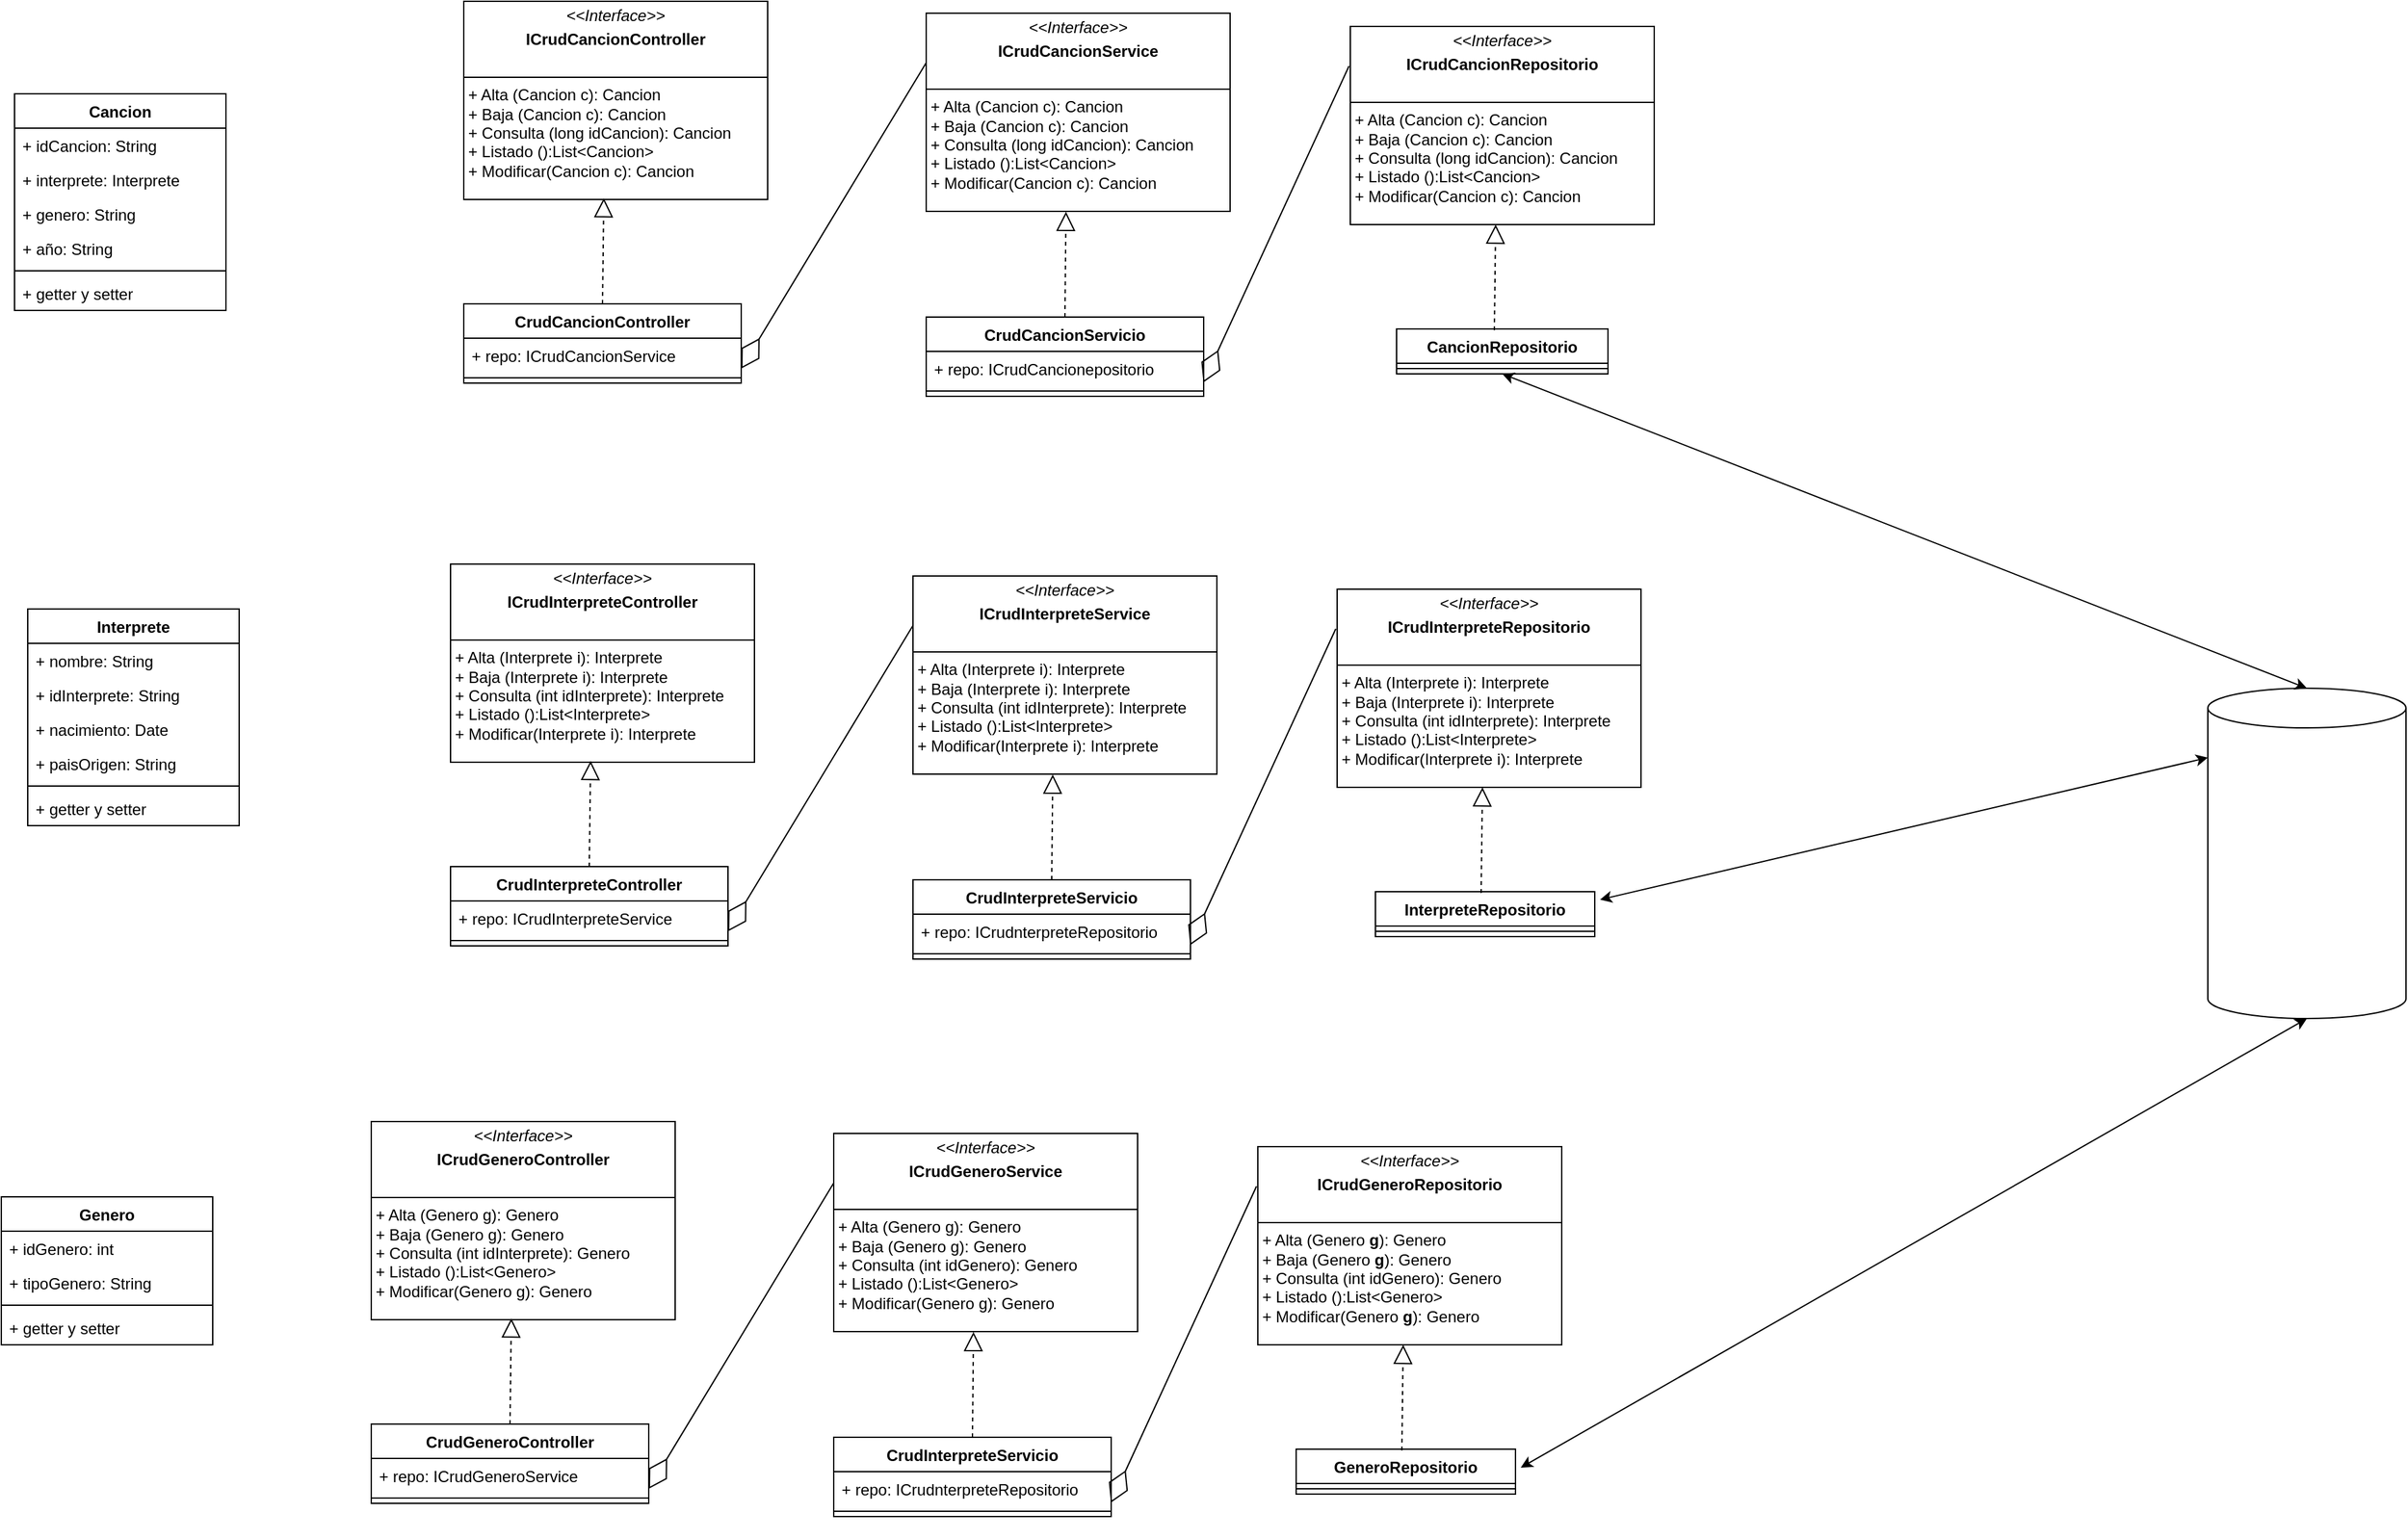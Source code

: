 <mxfile version="24.7.13">
  <diagram name="Página-1" id="bzYuoer0dDeCXXSLm-xG">
    <mxGraphModel dx="3388" dy="3061" grid="1" gridSize="10" guides="1" tooltips="1" connect="1" arrows="1" fold="1" page="1" pageScale="1" pageWidth="827" pageHeight="1169" math="0" shadow="0">
      <root>
        <mxCell id="0" />
        <mxCell id="1" parent="0" />
        <mxCell id="3vq8-zfYxLDUjbg7CqO3-1" value="&lt;b&gt;Interprete&lt;/b&gt;Repositorio" style="swimlane;fontStyle=1;align=center;verticalAlign=top;childLayout=stackLayout;horizontal=1;startSize=26;horizontalStack=0;resizeParent=1;resizeParentMax=0;resizeLast=0;collapsible=1;marginBottom=0;whiteSpace=wrap;html=1;" vertex="1" parent="1">
          <mxGeometry x="1400" y="-126" width="166" height="34" as="geometry" />
        </mxCell>
        <mxCell id="3vq8-zfYxLDUjbg7CqO3-2" value="" style="line;strokeWidth=1;fillColor=none;align=left;verticalAlign=middle;spacingTop=-1;spacingLeft=3;spacingRight=3;rotatable=0;labelPosition=right;points=[];portConstraint=eastwest;strokeColor=inherit;" vertex="1" parent="3vq8-zfYxLDUjbg7CqO3-1">
          <mxGeometry y="26" width="166" height="8" as="geometry" />
        </mxCell>
        <mxCell id="3vq8-zfYxLDUjbg7CqO3-3" value="Crud&lt;b&gt;Interprete&lt;/b&gt;Servicio" style="swimlane;fontStyle=1;align=center;verticalAlign=top;childLayout=stackLayout;horizontal=1;startSize=26;horizontalStack=0;resizeParent=1;resizeParentMax=0;resizeLast=0;collapsible=1;marginBottom=0;whiteSpace=wrap;html=1;" vertex="1" parent="1">
          <mxGeometry x="1050" y="-135" width="210" height="60" as="geometry" />
        </mxCell>
        <mxCell id="3vq8-zfYxLDUjbg7CqO3-4" value="+ repo: ICrudnterpreteRepositorio" style="text;strokeColor=none;fillColor=none;align=left;verticalAlign=top;spacingLeft=4;spacingRight=4;overflow=hidden;rotatable=0;points=[[0,0.5],[1,0.5]];portConstraint=eastwest;whiteSpace=wrap;html=1;" vertex="1" parent="3vq8-zfYxLDUjbg7CqO3-3">
          <mxGeometry y="26" width="210" height="26" as="geometry" />
        </mxCell>
        <mxCell id="3vq8-zfYxLDUjbg7CqO3-5" value="" style="line;strokeWidth=1;fillColor=none;align=left;verticalAlign=middle;spacingTop=-1;spacingLeft=3;spacingRight=3;rotatable=0;labelPosition=right;points=[];portConstraint=eastwest;strokeColor=inherit;" vertex="1" parent="3vq8-zfYxLDUjbg7CqO3-3">
          <mxGeometry y="52" width="210" height="8" as="geometry" />
        </mxCell>
        <mxCell id="3vq8-zfYxLDUjbg7CqO3-6" value="&lt;p style=&quot;margin:0px;margin-top:4px;text-align:center;&quot;&gt;&lt;i&gt;&amp;lt;&amp;lt;Interface&amp;gt;&amp;gt;&lt;/i&gt;&lt;b&gt;&lt;br&gt;&lt;/b&gt;&lt;/p&gt;&lt;p style=&quot;margin:0px;margin-top:4px;text-align:center;&quot;&gt;&lt;b&gt;ICrud&lt;/b&gt;&lt;b&gt;Interprete&lt;/b&gt;&lt;b&gt;Service&lt;/b&gt;&lt;br&gt;&lt;/p&gt;&lt;br&gt;&lt;hr size=&quot;1&quot; style=&quot;border-style:solid;&quot;&gt;&lt;div&gt;&amp;nbsp;+ Alta (Interprete i): Interprete&lt;/div&gt;&lt;div&gt;&amp;nbsp;+ Baja (Interprete i): Interprete&lt;/div&gt;&lt;div&gt;&amp;nbsp;+ Consulta (int idInterprete): Interprete&lt;/div&gt;&lt;div&gt;&amp;nbsp;+ Listado ():List&amp;lt;Interprete&amp;gt;&lt;br&gt;&lt;/div&gt;&lt;div&gt;&amp;nbsp;+ Modificar(Interprete i): Interprete&lt;/div&gt;" style="verticalAlign=top;align=left;overflow=fill;html=1;whiteSpace=wrap;" vertex="1" parent="1">
          <mxGeometry x="1050" y="-365" width="230" height="150" as="geometry" />
        </mxCell>
        <mxCell id="3vq8-zfYxLDUjbg7CqO3-7" value="" style="endArrow=block;dashed=1;endFill=0;endSize=12;html=1;rounded=0;exitX=0.5;exitY=0;exitDx=0;exitDy=0;entryX=0.46;entryY=1.002;entryDx=0;entryDy=0;entryPerimeter=0;" edge="1" parent="1" source="3vq8-zfYxLDUjbg7CqO3-3" target="3vq8-zfYxLDUjbg7CqO3-6">
          <mxGeometry width="160" relative="1" as="geometry">
            <mxPoint x="1230" y="-195" as="sourcePoint" />
            <mxPoint x="1310" y="-275" as="targetPoint" />
          </mxGeometry>
        </mxCell>
        <mxCell id="3vq8-zfYxLDUjbg7CqO3-8" value="" style="endArrow=diamondThin;endFill=0;endSize=24;html=1;rounded=0;entryX=0.999;entryY=0.903;entryDx=0;entryDy=0;entryPerimeter=0;" edge="1" parent="1" target="3vq8-zfYxLDUjbg7CqO3-4">
          <mxGeometry width="160" relative="1" as="geometry">
            <mxPoint x="1370" y="-325" as="sourcePoint" />
            <mxPoint x="1290" y="-45" as="targetPoint" />
          </mxGeometry>
        </mxCell>
        <mxCell id="3vq8-zfYxLDUjbg7CqO3-9" value="&lt;p style=&quot;margin:0px;margin-top:4px;text-align:center;&quot;&gt;&lt;i&gt;&amp;lt;&amp;lt;Interface&amp;gt;&amp;gt;&lt;/i&gt;&lt;b&gt;&lt;br&gt;&lt;/b&gt;&lt;/p&gt;&lt;p style=&quot;margin:0px;margin-top:4px;text-align:center;&quot;&gt;&lt;b&gt;ICrudI&lt;/b&gt;&lt;b&gt;nterprete&lt;/b&gt;&lt;b&gt;Repositorio&lt;/b&gt;&lt;br&gt;&lt;/p&gt;&lt;br&gt;&lt;hr size=&quot;1&quot; style=&quot;border-style:solid;&quot;&gt;&lt;div&gt;&amp;nbsp;+ Alta (Interprete i): Interprete&lt;/div&gt;&lt;div&gt;&amp;nbsp;+ Baja (Interprete i): Interprete&lt;/div&gt;&lt;div&gt;&amp;nbsp;+ Consulta (int idInterprete): Interprete&lt;/div&gt;&lt;div&gt;&amp;nbsp;+ Listado ():List&amp;lt;Interprete&amp;gt;&lt;br&gt;&lt;/div&gt;&lt;div&gt;&amp;nbsp;+ Modificar(Interprete i): Interprete&lt;/div&gt;" style="verticalAlign=top;align=left;overflow=fill;html=1;whiteSpace=wrap;" vertex="1" parent="1">
          <mxGeometry x="1371" y="-355" width="230" height="150" as="geometry" />
        </mxCell>
        <mxCell id="3vq8-zfYxLDUjbg7CqO3-10" value="" style="endArrow=block;dashed=1;endFill=0;endSize=12;html=1;rounded=0;exitX=0.5;exitY=0;exitDx=0;exitDy=0;entryX=0.46;entryY=1.002;entryDx=0;entryDy=0;entryPerimeter=0;" edge="1" parent="1">
          <mxGeometry width="160" relative="1" as="geometry">
            <mxPoint x="1480" y="-125" as="sourcePoint" />
            <mxPoint x="1481" y="-205" as="targetPoint" />
          </mxGeometry>
        </mxCell>
        <mxCell id="3vq8-zfYxLDUjbg7CqO3-11" value="&lt;p style=&quot;margin:0px;margin-top:4px;text-align:center;&quot;&gt;&lt;i&gt;&amp;lt;&amp;lt;Interface&amp;gt;&amp;gt;&lt;/i&gt;&lt;b&gt;&lt;br&gt;&lt;/b&gt;&lt;/p&gt;&lt;p style=&quot;margin:0px;margin-top:4px;text-align:center;&quot;&gt;&lt;b&gt;ICrudInterpreteController&lt;/b&gt;&lt;br&gt;&lt;/p&gt;&lt;br&gt;&lt;hr size=&quot;1&quot; style=&quot;border-style:solid;&quot;&gt;&lt;div&gt;&amp;nbsp;+ Alta (Interprete i): Interprete&lt;/div&gt;&lt;div&gt;&amp;nbsp;+ Baja (Interprete i): Interprete&lt;/div&gt;&lt;div&gt;&amp;nbsp;+ Consulta (int idInterprete): Interprete&lt;/div&gt;&lt;div&gt;&amp;nbsp;+ Listado ():List&amp;lt;Interprete&amp;gt;&lt;br&gt;&lt;/div&gt;&lt;div&gt;&amp;nbsp;+ Modificar(Interprete i): Interprete&lt;/div&gt;" style="verticalAlign=top;align=left;overflow=fill;html=1;whiteSpace=wrap;" vertex="1" parent="1">
          <mxGeometry x="700" y="-374" width="230" height="150" as="geometry" />
        </mxCell>
        <mxCell id="3vq8-zfYxLDUjbg7CqO3-12" value="&lt;b&gt;CrudI&lt;/b&gt;&lt;b&gt;nterprete&lt;/b&gt;&lt;b&gt;Controller&lt;/b&gt;" style="swimlane;fontStyle=1;align=center;verticalAlign=top;childLayout=stackLayout;horizontal=1;startSize=26;horizontalStack=0;resizeParent=1;resizeParentMax=0;resizeLast=0;collapsible=1;marginBottom=0;whiteSpace=wrap;html=1;" vertex="1" parent="1">
          <mxGeometry x="700" y="-145" width="210" height="60" as="geometry" />
        </mxCell>
        <mxCell id="3vq8-zfYxLDUjbg7CqO3-13" value="+ repo: ICrudInterpreteService" style="text;strokeColor=none;fillColor=none;align=left;verticalAlign=top;spacingLeft=4;spacingRight=4;overflow=hidden;rotatable=0;points=[[0,0.5],[1,0.5]];portConstraint=eastwest;whiteSpace=wrap;html=1;" vertex="1" parent="3vq8-zfYxLDUjbg7CqO3-12">
          <mxGeometry y="26" width="210" height="26" as="geometry" />
        </mxCell>
        <mxCell id="3vq8-zfYxLDUjbg7CqO3-14" value="" style="line;strokeWidth=1;fillColor=none;align=left;verticalAlign=middle;spacingTop=-1;spacingLeft=3;spacingRight=3;rotatable=0;labelPosition=right;points=[];portConstraint=eastwest;strokeColor=inherit;" vertex="1" parent="3vq8-zfYxLDUjbg7CqO3-12">
          <mxGeometry y="52" width="210" height="8" as="geometry" />
        </mxCell>
        <mxCell id="3vq8-zfYxLDUjbg7CqO3-15" value="" style="endArrow=block;dashed=1;endFill=0;endSize=12;html=1;rounded=0;exitX=0.5;exitY=0;exitDx=0;exitDy=0;entryX=0.46;entryY=1.002;entryDx=0;entryDy=0;entryPerimeter=0;" edge="1" parent="1" source="3vq8-zfYxLDUjbg7CqO3-12">
          <mxGeometry width="160" relative="1" as="geometry">
            <mxPoint x="880" y="-205" as="sourcePoint" />
            <mxPoint x="806" y="-225" as="targetPoint" />
          </mxGeometry>
        </mxCell>
        <mxCell id="3vq8-zfYxLDUjbg7CqO3-16" value="" style="endArrow=diamondThin;endFill=0;endSize=24;html=1;rounded=0;exitX=0;exitY=0.25;exitDx=0;exitDy=0;entryX=0.999;entryY=0.903;entryDx=0;entryDy=0;entryPerimeter=0;" edge="1" parent="1" source="3vq8-zfYxLDUjbg7CqO3-6">
          <mxGeometry width="160" relative="1" as="geometry">
            <mxPoint x="1021" y="-215" as="sourcePoint" />
            <mxPoint x="910" y="-96" as="targetPoint" />
          </mxGeometry>
        </mxCell>
        <mxCell id="3vq8-zfYxLDUjbg7CqO3-17" value="&lt;b&gt;Genero&lt;/b&gt;Repositorio" style="swimlane;fontStyle=1;align=center;verticalAlign=top;childLayout=stackLayout;horizontal=1;startSize=26;horizontalStack=0;resizeParent=1;resizeParentMax=0;resizeLast=0;collapsible=1;marginBottom=0;whiteSpace=wrap;html=1;" vertex="1" parent="1">
          <mxGeometry x="1340" y="296" width="166" height="34" as="geometry" />
        </mxCell>
        <mxCell id="3vq8-zfYxLDUjbg7CqO3-18" value="" style="line;strokeWidth=1;fillColor=none;align=left;verticalAlign=middle;spacingTop=-1;spacingLeft=3;spacingRight=3;rotatable=0;labelPosition=right;points=[];portConstraint=eastwest;strokeColor=inherit;" vertex="1" parent="3vq8-zfYxLDUjbg7CqO3-17">
          <mxGeometry y="26" width="166" height="8" as="geometry" />
        </mxCell>
        <mxCell id="3vq8-zfYxLDUjbg7CqO3-19" value="Crud&lt;b&gt;Interprete&lt;/b&gt;Servicio" style="swimlane;fontStyle=1;align=center;verticalAlign=top;childLayout=stackLayout;horizontal=1;startSize=26;horizontalStack=0;resizeParent=1;resizeParentMax=0;resizeLast=0;collapsible=1;marginBottom=0;whiteSpace=wrap;html=1;" vertex="1" parent="1">
          <mxGeometry x="990" y="287" width="210" height="60" as="geometry" />
        </mxCell>
        <mxCell id="3vq8-zfYxLDUjbg7CqO3-20" value="+ repo: ICrudnterpreteRepositorio" style="text;strokeColor=none;fillColor=none;align=left;verticalAlign=top;spacingLeft=4;spacingRight=4;overflow=hidden;rotatable=0;points=[[0,0.5],[1,0.5]];portConstraint=eastwest;whiteSpace=wrap;html=1;" vertex="1" parent="3vq8-zfYxLDUjbg7CqO3-19">
          <mxGeometry y="26" width="210" height="26" as="geometry" />
        </mxCell>
        <mxCell id="3vq8-zfYxLDUjbg7CqO3-21" value="" style="line;strokeWidth=1;fillColor=none;align=left;verticalAlign=middle;spacingTop=-1;spacingLeft=3;spacingRight=3;rotatable=0;labelPosition=right;points=[];portConstraint=eastwest;strokeColor=inherit;" vertex="1" parent="3vq8-zfYxLDUjbg7CqO3-19">
          <mxGeometry y="52" width="210" height="8" as="geometry" />
        </mxCell>
        <mxCell id="3vq8-zfYxLDUjbg7CqO3-22" value="&lt;p style=&quot;margin:0px;margin-top:4px;text-align:center;&quot;&gt;&lt;i&gt;&amp;lt;&amp;lt;Interface&amp;gt;&amp;gt;&lt;/i&gt;&lt;b&gt;&lt;br&gt;&lt;/b&gt;&lt;/p&gt;&lt;p style=&quot;margin:0px;margin-top:4px;text-align:center;&quot;&gt;&lt;b&gt;ICrud&lt;/b&gt;&lt;b&gt;Genero&lt;/b&gt;&lt;b&gt;Service&lt;/b&gt;&lt;br&gt;&lt;/p&gt;&lt;br&gt;&lt;hr size=&quot;1&quot; style=&quot;border-style:solid;&quot;&gt;&lt;div&gt;&amp;nbsp;+ Alta (Genero g): Genero&lt;/div&gt;&lt;div&gt;&amp;nbsp;+ Baja (Genero g): Genero&lt;/div&gt;&lt;div&gt;&amp;nbsp;+ Consulta (int idGenero): Genero&lt;/div&gt;&lt;div&gt;&amp;nbsp;+ Listado ():List&amp;lt;Genero&amp;gt;&lt;br&gt;&lt;/div&gt;&lt;div&gt;&amp;nbsp;+ Modificar(Genero g): Genero&lt;/div&gt;" style="verticalAlign=top;align=left;overflow=fill;html=1;whiteSpace=wrap;" vertex="1" parent="1">
          <mxGeometry x="990" y="57" width="230" height="150" as="geometry" />
        </mxCell>
        <mxCell id="3vq8-zfYxLDUjbg7CqO3-23" value="" style="endArrow=block;dashed=1;endFill=0;endSize=12;html=1;rounded=0;exitX=0.5;exitY=0;exitDx=0;exitDy=0;entryX=0.46;entryY=1.002;entryDx=0;entryDy=0;entryPerimeter=0;" edge="1" parent="1" source="3vq8-zfYxLDUjbg7CqO3-19" target="3vq8-zfYxLDUjbg7CqO3-22">
          <mxGeometry width="160" relative="1" as="geometry">
            <mxPoint x="1170" y="227" as="sourcePoint" />
            <mxPoint x="1250" y="147" as="targetPoint" />
          </mxGeometry>
        </mxCell>
        <mxCell id="3vq8-zfYxLDUjbg7CqO3-24" value="" style="endArrow=diamondThin;endFill=0;endSize=24;html=1;rounded=0;entryX=0.999;entryY=0.903;entryDx=0;entryDy=0;entryPerimeter=0;" edge="1" parent="1" target="3vq8-zfYxLDUjbg7CqO3-20">
          <mxGeometry width="160" relative="1" as="geometry">
            <mxPoint x="1310" y="97" as="sourcePoint" />
            <mxPoint x="1230" y="377" as="targetPoint" />
          </mxGeometry>
        </mxCell>
        <mxCell id="3vq8-zfYxLDUjbg7CqO3-25" value="&lt;p style=&quot;margin:0px;margin-top:4px;text-align:center;&quot;&gt;&lt;i&gt;&amp;lt;&amp;lt;Interface&amp;gt;&amp;gt;&lt;/i&gt;&lt;b&gt;&lt;br&gt;&lt;/b&gt;&lt;/p&gt;&lt;p style=&quot;margin:0px;margin-top:4px;text-align:center;&quot;&gt;&lt;b&gt;ICrud&lt;/b&gt;&lt;b&gt;Genero&lt;/b&gt;&lt;b&gt;Repositorio&lt;/b&gt;&lt;br&gt;&lt;/p&gt;&lt;br&gt;&lt;hr size=&quot;1&quot; style=&quot;border-style:solid;&quot;&gt;&lt;div&gt;&amp;nbsp;+ Alta (Genero &lt;b&gt;g&lt;/b&gt;): Genero&lt;/div&gt;&lt;div&gt;&amp;nbsp;+ Baja (Genero &lt;b&gt;g&lt;/b&gt;): Genero&lt;/div&gt;&lt;div&gt;&amp;nbsp;+ Consulta (int idGenero): Genero&lt;/div&gt;&lt;div&gt;&amp;nbsp;+ Listado ():List&amp;lt;Genero&amp;gt;&lt;br&gt;&lt;/div&gt;&lt;div&gt;&amp;nbsp;+ Modificar(Genero &lt;b&gt;g&lt;/b&gt;): Genero&lt;/div&gt;" style="verticalAlign=top;align=left;overflow=fill;html=1;whiteSpace=wrap;" vertex="1" parent="1">
          <mxGeometry x="1311" y="67" width="230" height="150" as="geometry" />
        </mxCell>
        <mxCell id="3vq8-zfYxLDUjbg7CqO3-26" value="" style="endArrow=block;dashed=1;endFill=0;endSize=12;html=1;rounded=0;exitX=0.5;exitY=0;exitDx=0;exitDy=0;entryX=0.46;entryY=1.002;entryDx=0;entryDy=0;entryPerimeter=0;" edge="1" parent="1">
          <mxGeometry width="160" relative="1" as="geometry">
            <mxPoint x="1420" y="297" as="sourcePoint" />
            <mxPoint x="1421" y="217" as="targetPoint" />
          </mxGeometry>
        </mxCell>
        <mxCell id="3vq8-zfYxLDUjbg7CqO3-27" value="&lt;p style=&quot;margin:0px;margin-top:4px;text-align:center;&quot;&gt;&lt;i&gt;&amp;lt;&amp;lt;Interface&amp;gt;&amp;gt;&lt;/i&gt;&lt;b&gt;&lt;br&gt;&lt;/b&gt;&lt;/p&gt;&lt;p style=&quot;margin:0px;margin-top:4px;text-align:center;&quot;&gt;&lt;b&gt;ICrudGeneroController&lt;/b&gt;&lt;br&gt;&lt;/p&gt;&lt;br&gt;&lt;hr size=&quot;1&quot; style=&quot;border-style:solid;&quot;&gt;&lt;div&gt;&amp;nbsp;+ Alta (Genero g): Genero&lt;/div&gt;&lt;div&gt;&amp;nbsp;+ Baja (Genero g): Genero&lt;/div&gt;&lt;div&gt;&amp;nbsp;+ Consulta (int idInterprete): Genero&lt;/div&gt;&lt;div&gt;&amp;nbsp;+ Listado ():List&amp;lt;Genero&amp;gt;&lt;br&gt;&lt;/div&gt;&lt;div&gt;&amp;nbsp;+ Modificar(Genero g): Genero&lt;/div&gt;" style="verticalAlign=top;align=left;overflow=fill;html=1;whiteSpace=wrap;" vertex="1" parent="1">
          <mxGeometry x="640" y="48" width="230" height="150" as="geometry" />
        </mxCell>
        <mxCell id="3vq8-zfYxLDUjbg7CqO3-28" value="&lt;b&gt;CrudGeneroController&lt;/b&gt;" style="swimlane;fontStyle=1;align=center;verticalAlign=top;childLayout=stackLayout;horizontal=1;startSize=26;horizontalStack=0;resizeParent=1;resizeParentMax=0;resizeLast=0;collapsible=1;marginBottom=0;whiteSpace=wrap;html=1;" vertex="1" parent="1">
          <mxGeometry x="640" y="277" width="210" height="60" as="geometry" />
        </mxCell>
        <mxCell id="3vq8-zfYxLDUjbg7CqO3-29" value="+ repo: ICrudGeneroService" style="text;strokeColor=none;fillColor=none;align=left;verticalAlign=top;spacingLeft=4;spacingRight=4;overflow=hidden;rotatable=0;points=[[0,0.5],[1,0.5]];portConstraint=eastwest;whiteSpace=wrap;html=1;" vertex="1" parent="3vq8-zfYxLDUjbg7CqO3-28">
          <mxGeometry y="26" width="210" height="26" as="geometry" />
        </mxCell>
        <mxCell id="3vq8-zfYxLDUjbg7CqO3-30" value="" style="line;strokeWidth=1;fillColor=none;align=left;verticalAlign=middle;spacingTop=-1;spacingLeft=3;spacingRight=3;rotatable=0;labelPosition=right;points=[];portConstraint=eastwest;strokeColor=inherit;" vertex="1" parent="3vq8-zfYxLDUjbg7CqO3-28">
          <mxGeometry y="52" width="210" height="8" as="geometry" />
        </mxCell>
        <mxCell id="3vq8-zfYxLDUjbg7CqO3-31" value="" style="endArrow=block;dashed=1;endFill=0;endSize=12;html=1;rounded=0;exitX=0.5;exitY=0;exitDx=0;exitDy=0;entryX=0.46;entryY=1.002;entryDx=0;entryDy=0;entryPerimeter=0;" edge="1" parent="1" source="3vq8-zfYxLDUjbg7CqO3-28">
          <mxGeometry width="160" relative="1" as="geometry">
            <mxPoint x="820" y="217" as="sourcePoint" />
            <mxPoint x="746" y="197" as="targetPoint" />
          </mxGeometry>
        </mxCell>
        <mxCell id="3vq8-zfYxLDUjbg7CqO3-32" value="" style="endArrow=diamondThin;endFill=0;endSize=24;html=1;rounded=0;exitX=0;exitY=0.25;exitDx=0;exitDy=0;entryX=0.999;entryY=0.903;entryDx=0;entryDy=0;entryPerimeter=0;" edge="1" parent="1" source="3vq8-zfYxLDUjbg7CqO3-22">
          <mxGeometry width="160" relative="1" as="geometry">
            <mxPoint x="961" y="207" as="sourcePoint" />
            <mxPoint x="850" y="326" as="targetPoint" />
          </mxGeometry>
        </mxCell>
        <mxCell id="3vq8-zfYxLDUjbg7CqO3-33" value="Interprete" style="swimlane;fontStyle=1;align=center;verticalAlign=top;childLayout=stackLayout;horizontal=1;startSize=26;horizontalStack=0;resizeParent=1;resizeParentMax=0;resizeLast=0;collapsible=1;marginBottom=0;whiteSpace=wrap;html=1;" vertex="1" parent="1">
          <mxGeometry x="380" y="-340" width="160" height="164" as="geometry" />
        </mxCell>
        <mxCell id="3vq8-zfYxLDUjbg7CqO3-35" value="+ nombre: String" style="text;strokeColor=none;fillColor=none;align=left;verticalAlign=top;spacingLeft=4;spacingRight=4;overflow=hidden;rotatable=0;points=[[0,0.5],[1,0.5]];portConstraint=eastwest;whiteSpace=wrap;html=1;" vertex="1" parent="3vq8-zfYxLDUjbg7CqO3-33">
          <mxGeometry y="26" width="160" height="26" as="geometry" />
        </mxCell>
        <mxCell id="3vq8-zfYxLDUjbg7CqO3-34" value="+ idInterprete: String" style="text;strokeColor=none;fillColor=none;align=left;verticalAlign=top;spacingLeft=4;spacingRight=4;overflow=hidden;rotatable=0;points=[[0,0.5],[1,0.5]];portConstraint=eastwest;whiteSpace=wrap;html=1;" vertex="1" parent="3vq8-zfYxLDUjbg7CqO3-33">
          <mxGeometry y="52" width="160" height="26" as="geometry" />
        </mxCell>
        <mxCell id="3vq8-zfYxLDUjbg7CqO3-36" value="+ nacimiento: Date" style="text;strokeColor=none;fillColor=none;align=left;verticalAlign=top;spacingLeft=4;spacingRight=4;overflow=hidden;rotatable=0;points=[[0,0.5],[1,0.5]];portConstraint=eastwest;whiteSpace=wrap;html=1;" vertex="1" parent="3vq8-zfYxLDUjbg7CqO3-33">
          <mxGeometry y="78" width="160" height="26" as="geometry" />
        </mxCell>
        <mxCell id="3vq8-zfYxLDUjbg7CqO3-37" value="+ paisOrigen: String" style="text;strokeColor=none;fillColor=none;align=left;verticalAlign=top;spacingLeft=4;spacingRight=4;overflow=hidden;rotatable=0;points=[[0,0.5],[1,0.5]];portConstraint=eastwest;whiteSpace=wrap;html=1;" vertex="1" parent="3vq8-zfYxLDUjbg7CqO3-33">
          <mxGeometry y="104" width="160" height="26" as="geometry" />
        </mxCell>
        <mxCell id="3vq8-zfYxLDUjbg7CqO3-38" value="" style="line;strokeWidth=1;fillColor=none;align=left;verticalAlign=middle;spacingTop=-1;spacingLeft=3;spacingRight=3;rotatable=0;labelPosition=right;points=[];portConstraint=eastwest;strokeColor=inherit;" vertex="1" parent="3vq8-zfYxLDUjbg7CqO3-33">
          <mxGeometry y="130" width="160" height="8" as="geometry" />
        </mxCell>
        <mxCell id="3vq8-zfYxLDUjbg7CqO3-39" value="+ getter y setter" style="text;strokeColor=none;fillColor=none;align=left;verticalAlign=top;spacingLeft=4;spacingRight=4;overflow=hidden;rotatable=0;points=[[0,0.5],[1,0.5]];portConstraint=eastwest;whiteSpace=wrap;html=1;" vertex="1" parent="3vq8-zfYxLDUjbg7CqO3-33">
          <mxGeometry y="138" width="160" height="26" as="geometry" />
        </mxCell>
        <mxCell id="3vq8-zfYxLDUjbg7CqO3-40" value="&lt;div&gt;Genero&lt;/div&gt;&lt;div&gt;&lt;br&gt;&lt;/div&gt;" style="swimlane;fontStyle=1;align=center;verticalAlign=top;childLayout=stackLayout;horizontal=1;startSize=26;horizontalStack=0;resizeParent=1;resizeParentMax=0;resizeLast=0;collapsible=1;marginBottom=0;whiteSpace=wrap;html=1;" vertex="1" parent="1">
          <mxGeometry x="360" y="105" width="160" height="112" as="geometry" />
        </mxCell>
        <mxCell id="3vq8-zfYxLDUjbg7CqO3-41" value="+ idGenero: int" style="text;strokeColor=none;fillColor=none;align=left;verticalAlign=top;spacingLeft=4;spacingRight=4;overflow=hidden;rotatable=0;points=[[0,0.5],[1,0.5]];portConstraint=eastwest;whiteSpace=wrap;html=1;" vertex="1" parent="3vq8-zfYxLDUjbg7CqO3-40">
          <mxGeometry y="26" width="160" height="26" as="geometry" />
        </mxCell>
        <mxCell id="3vq8-zfYxLDUjbg7CqO3-42" value="+ tipoGenero: String" style="text;strokeColor=none;fillColor=none;align=left;verticalAlign=top;spacingLeft=4;spacingRight=4;overflow=hidden;rotatable=0;points=[[0,0.5],[1,0.5]];portConstraint=eastwest;whiteSpace=wrap;html=1;" vertex="1" parent="3vq8-zfYxLDUjbg7CqO3-40">
          <mxGeometry y="52" width="160" height="26" as="geometry" />
        </mxCell>
        <mxCell id="3vq8-zfYxLDUjbg7CqO3-43" value="" style="line;strokeWidth=1;fillColor=none;align=left;verticalAlign=middle;spacingTop=-1;spacingLeft=3;spacingRight=3;rotatable=0;labelPosition=right;points=[];portConstraint=eastwest;strokeColor=inherit;" vertex="1" parent="3vq8-zfYxLDUjbg7CqO3-40">
          <mxGeometry y="78" width="160" height="8" as="geometry" />
        </mxCell>
        <mxCell id="3vq8-zfYxLDUjbg7CqO3-44" value="+ getter y setter" style="text;strokeColor=none;fillColor=none;align=left;verticalAlign=top;spacingLeft=4;spacingRight=4;overflow=hidden;rotatable=0;points=[[0,0.5],[1,0.5]];portConstraint=eastwest;whiteSpace=wrap;html=1;" vertex="1" parent="3vq8-zfYxLDUjbg7CqO3-40">
          <mxGeometry y="86" width="160" height="26" as="geometry" />
        </mxCell>
        <mxCell id="3vq8-zfYxLDUjbg7CqO3-45" value="&lt;div&gt;Cancion&lt;/div&gt;&lt;div&gt;&lt;br&gt;&lt;/div&gt;" style="swimlane;fontStyle=1;align=center;verticalAlign=top;childLayout=stackLayout;horizontal=1;startSize=26;horizontalStack=0;resizeParent=1;resizeParentMax=0;resizeLast=0;collapsible=1;marginBottom=0;whiteSpace=wrap;html=1;" vertex="1" parent="1">
          <mxGeometry x="370" y="-730" width="160" height="164" as="geometry" />
        </mxCell>
        <mxCell id="3vq8-zfYxLDUjbg7CqO3-46" value="+ idCancion: String" style="text;strokeColor=none;fillColor=none;align=left;verticalAlign=top;spacingLeft=4;spacingRight=4;overflow=hidden;rotatable=0;points=[[0,0.5],[1,0.5]];portConstraint=eastwest;whiteSpace=wrap;html=1;" vertex="1" parent="3vq8-zfYxLDUjbg7CqO3-45">
          <mxGeometry y="26" width="160" height="26" as="geometry" />
        </mxCell>
        <mxCell id="3vq8-zfYxLDUjbg7CqO3-47" value="+ interprete: Interprete" style="text;strokeColor=none;fillColor=none;align=left;verticalAlign=top;spacingLeft=4;spacingRight=4;overflow=hidden;rotatable=0;points=[[0,0.5],[1,0.5]];portConstraint=eastwest;whiteSpace=wrap;html=1;" vertex="1" parent="3vq8-zfYxLDUjbg7CqO3-45">
          <mxGeometry y="52" width="160" height="26" as="geometry" />
        </mxCell>
        <mxCell id="3vq8-zfYxLDUjbg7CqO3-48" value="+ genero: String" style="text;strokeColor=none;fillColor=none;align=left;verticalAlign=top;spacingLeft=4;spacingRight=4;overflow=hidden;rotatable=0;points=[[0,0.5],[1,0.5]];portConstraint=eastwest;whiteSpace=wrap;html=1;" vertex="1" parent="3vq8-zfYxLDUjbg7CqO3-45">
          <mxGeometry y="78" width="160" height="26" as="geometry" />
        </mxCell>
        <mxCell id="3vq8-zfYxLDUjbg7CqO3-49" value="+ año: String" style="text;strokeColor=none;fillColor=none;align=left;verticalAlign=top;spacingLeft=4;spacingRight=4;overflow=hidden;rotatable=0;points=[[0,0.5],[1,0.5]];portConstraint=eastwest;whiteSpace=wrap;html=1;" vertex="1" parent="3vq8-zfYxLDUjbg7CqO3-45">
          <mxGeometry y="104" width="160" height="26" as="geometry" />
        </mxCell>
        <mxCell id="3vq8-zfYxLDUjbg7CqO3-50" value="" style="line;strokeWidth=1;fillColor=none;align=left;verticalAlign=middle;spacingTop=-1;spacingLeft=3;spacingRight=3;rotatable=0;labelPosition=right;points=[];portConstraint=eastwest;strokeColor=inherit;" vertex="1" parent="3vq8-zfYxLDUjbg7CqO3-45">
          <mxGeometry y="130" width="160" height="8" as="geometry" />
        </mxCell>
        <mxCell id="3vq8-zfYxLDUjbg7CqO3-51" value="+ getter y setter" style="text;strokeColor=none;fillColor=none;align=left;verticalAlign=top;spacingLeft=4;spacingRight=4;overflow=hidden;rotatable=0;points=[[0,0.5],[1,0.5]];portConstraint=eastwest;whiteSpace=wrap;html=1;" vertex="1" parent="3vq8-zfYxLDUjbg7CqO3-45">
          <mxGeometry y="138" width="160" height="26" as="geometry" />
        </mxCell>
        <mxCell id="3vq8-zfYxLDUjbg7CqO3-52" value="CancionRepositorio" style="swimlane;fontStyle=1;align=center;verticalAlign=top;childLayout=stackLayout;horizontal=1;startSize=26;horizontalStack=0;resizeParent=1;resizeParentMax=0;resizeLast=0;collapsible=1;marginBottom=0;whiteSpace=wrap;html=1;" vertex="1" parent="1">
          <mxGeometry x="1416" y="-552" width="160" height="34" as="geometry" />
        </mxCell>
        <mxCell id="3vq8-zfYxLDUjbg7CqO3-53" value="" style="line;strokeWidth=1;fillColor=none;align=left;verticalAlign=middle;spacingTop=-1;spacingLeft=3;spacingRight=3;rotatable=0;labelPosition=right;points=[];portConstraint=eastwest;strokeColor=inherit;" vertex="1" parent="3vq8-zfYxLDUjbg7CqO3-52">
          <mxGeometry y="26" width="160" height="8" as="geometry" />
        </mxCell>
        <mxCell id="3vq8-zfYxLDUjbg7CqO3-54" value="CrudCancionServicio" style="swimlane;fontStyle=1;align=center;verticalAlign=top;childLayout=stackLayout;horizontal=1;startSize=26;horizontalStack=0;resizeParent=1;resizeParentMax=0;resizeLast=0;collapsible=1;marginBottom=0;whiteSpace=wrap;html=1;" vertex="1" parent="1">
          <mxGeometry x="1060" y="-561" width="210" height="60" as="geometry" />
        </mxCell>
        <mxCell id="3vq8-zfYxLDUjbg7CqO3-55" value="+ repo: ICrudCancionepositorio" style="text;strokeColor=none;fillColor=none;align=left;verticalAlign=top;spacingLeft=4;spacingRight=4;overflow=hidden;rotatable=0;points=[[0,0.5],[1,0.5]];portConstraint=eastwest;whiteSpace=wrap;html=1;" vertex="1" parent="3vq8-zfYxLDUjbg7CqO3-54">
          <mxGeometry y="26" width="210" height="26" as="geometry" />
        </mxCell>
        <mxCell id="3vq8-zfYxLDUjbg7CqO3-56" value="" style="line;strokeWidth=1;fillColor=none;align=left;verticalAlign=middle;spacingTop=-1;spacingLeft=3;spacingRight=3;rotatable=0;labelPosition=right;points=[];portConstraint=eastwest;strokeColor=inherit;" vertex="1" parent="3vq8-zfYxLDUjbg7CqO3-54">
          <mxGeometry y="52" width="210" height="8" as="geometry" />
        </mxCell>
        <mxCell id="3vq8-zfYxLDUjbg7CqO3-57" value="&lt;p style=&quot;margin:0px;margin-top:4px;text-align:center;&quot;&gt;&lt;i&gt;&amp;lt;&amp;lt;Interface&amp;gt;&amp;gt;&lt;/i&gt;&lt;b&gt;&lt;br&gt;&lt;/b&gt;&lt;/p&gt;&lt;p style=&quot;margin:0px;margin-top:4px;text-align:center;&quot;&gt;&lt;b&gt;ICrudCancionService&lt;/b&gt;&lt;br&gt;&lt;/p&gt;&lt;br&gt;&lt;hr size=&quot;1&quot; style=&quot;border-style:solid;&quot;&gt;&lt;div&gt;&amp;nbsp;+ Alta (Cancion c): Cancion&lt;br&gt;&lt;/div&gt;&lt;div&gt;&amp;nbsp;+ Baja (Cancion c): Cancion&lt;br&gt;&lt;/div&gt;&lt;div&gt;&amp;nbsp;+ Consulta (long idCancion): Cancion&lt;br&gt;&lt;/div&gt;&lt;div&gt;&amp;nbsp;+ Listado ():List&amp;lt;Cancion&amp;gt;&lt;br&gt;&lt;/div&gt;&lt;div&gt;&amp;nbsp;+ Modificar(Cancion c): Cancion&lt;br&gt;&lt;/div&gt;" style="verticalAlign=top;align=left;overflow=fill;html=1;whiteSpace=wrap;" vertex="1" parent="1">
          <mxGeometry x="1060" y="-791" width="230" height="150" as="geometry" />
        </mxCell>
        <mxCell id="3vq8-zfYxLDUjbg7CqO3-58" value="" style="endArrow=block;dashed=1;endFill=0;endSize=12;html=1;rounded=0;exitX=0.5;exitY=0;exitDx=0;exitDy=0;entryX=0.46;entryY=1.002;entryDx=0;entryDy=0;entryPerimeter=0;" edge="1" parent="1" source="3vq8-zfYxLDUjbg7CqO3-54" target="3vq8-zfYxLDUjbg7CqO3-57">
          <mxGeometry width="160" relative="1" as="geometry">
            <mxPoint x="1240" y="-621" as="sourcePoint" />
            <mxPoint x="1320" y="-701" as="targetPoint" />
          </mxGeometry>
        </mxCell>
        <mxCell id="3vq8-zfYxLDUjbg7CqO3-59" value="" style="endArrow=diamondThin;endFill=0;endSize=24;html=1;rounded=0;entryX=0.999;entryY=0.903;entryDx=0;entryDy=0;entryPerimeter=0;" edge="1" parent="1" target="3vq8-zfYxLDUjbg7CqO3-55">
          <mxGeometry width="160" relative="1" as="geometry">
            <mxPoint x="1380" y="-751" as="sourcePoint" />
            <mxPoint x="1300" y="-471" as="targetPoint" />
          </mxGeometry>
        </mxCell>
        <mxCell id="3vq8-zfYxLDUjbg7CqO3-60" value="&lt;p style=&quot;margin:0px;margin-top:4px;text-align:center;&quot;&gt;&lt;i&gt;&amp;lt;&amp;lt;Interface&amp;gt;&amp;gt;&lt;/i&gt;&lt;b&gt;&lt;br&gt;&lt;/b&gt;&lt;/p&gt;&lt;p style=&quot;margin:0px;margin-top:4px;text-align:center;&quot;&gt;&lt;b&gt;ICrudCancionRepositorio&lt;/b&gt;&lt;br&gt;&lt;/p&gt;&lt;br&gt;&lt;hr size=&quot;1&quot; style=&quot;border-style:solid;&quot;&gt;&lt;div&gt;&amp;nbsp;+ Alta (Cancion c): Cancion&lt;br&gt;&lt;/div&gt;&lt;div&gt;&amp;nbsp;+ Baja (Cancion c): Cancion&lt;br&gt;&lt;/div&gt;&lt;div&gt;&amp;nbsp;+ Consulta (long idCancion): Cancion&lt;br&gt;&lt;/div&gt;&lt;div&gt;&amp;nbsp;+ Listado ():List&amp;lt;Cancion&amp;gt;&lt;br&gt;&lt;/div&gt;&lt;div&gt;&amp;nbsp;+ Modificar(Cancion c): Cancion&lt;br&gt;&lt;/div&gt;" style="verticalAlign=top;align=left;overflow=fill;html=1;whiteSpace=wrap;" vertex="1" parent="1">
          <mxGeometry x="1381" y="-781" width="230" height="150" as="geometry" />
        </mxCell>
        <mxCell id="3vq8-zfYxLDUjbg7CqO3-61" value="" style="endArrow=block;dashed=1;endFill=0;endSize=12;html=1;rounded=0;exitX=0.5;exitY=0;exitDx=0;exitDy=0;entryX=0.46;entryY=1.002;entryDx=0;entryDy=0;entryPerimeter=0;" edge="1" parent="1">
          <mxGeometry width="160" relative="1" as="geometry">
            <mxPoint x="1490" y="-551" as="sourcePoint" />
            <mxPoint x="1491" y="-631" as="targetPoint" />
          </mxGeometry>
        </mxCell>
        <mxCell id="3vq8-zfYxLDUjbg7CqO3-62" value="" style="shape=cylinder3;whiteSpace=wrap;html=1;boundedLbl=1;backgroundOutline=1;size=15;" vertex="1" parent="1">
          <mxGeometry x="2030" y="-280" width="150" height="250" as="geometry" />
        </mxCell>
        <mxCell id="3vq8-zfYxLDUjbg7CqO3-63" value="" style="endArrow=classic;startArrow=classic;html=1;rounded=0;entryX=0.5;entryY=1;entryDx=0;entryDy=0;exitX=0.5;exitY=0;exitDx=0;exitDy=0;exitPerimeter=0;" edge="1" parent="1" source="3vq8-zfYxLDUjbg7CqO3-62" target="3vq8-zfYxLDUjbg7CqO3-52">
          <mxGeometry width="50" height="50" relative="1" as="geometry">
            <mxPoint x="1460" y="-431" as="sourcePoint" />
            <mxPoint x="1510" y="-481" as="targetPoint" />
          </mxGeometry>
        </mxCell>
        <mxCell id="3vq8-zfYxLDUjbg7CqO3-64" value="&lt;p style=&quot;margin:0px;margin-top:4px;text-align:center;&quot;&gt;&lt;i&gt;&amp;lt;&amp;lt;Interface&amp;gt;&amp;gt;&lt;/i&gt;&lt;b&gt;&lt;br&gt;&lt;/b&gt;&lt;/p&gt;&lt;p style=&quot;margin:0px;margin-top:4px;text-align:center;&quot;&gt;&lt;b&gt;ICrudCancionController&lt;/b&gt;&lt;br&gt;&lt;/p&gt;&lt;br&gt;&lt;hr size=&quot;1&quot; style=&quot;border-style:solid;&quot;&gt;&lt;div&gt;&amp;nbsp;+ Alta (Cancion c): Cancion&lt;br&gt;&lt;/div&gt;&lt;div&gt;&amp;nbsp;+ Baja (Cancion c): Cancion&lt;br&gt;&lt;/div&gt;&lt;div&gt;&amp;nbsp;+ Consulta (long idCancion): Cancion&lt;br&gt;&lt;/div&gt;&lt;div&gt;&amp;nbsp;+ Listado ():List&amp;lt;Cancion&amp;gt;&lt;br&gt;&lt;/div&gt;&lt;div&gt;&amp;nbsp;+ Modificar(Cancion c): Cancion&lt;br&gt;&lt;/div&gt;" style="verticalAlign=top;align=left;overflow=fill;html=1;whiteSpace=wrap;" vertex="1" parent="1">
          <mxGeometry x="710" y="-800" width="230" height="150" as="geometry" />
        </mxCell>
        <mxCell id="3vq8-zfYxLDUjbg7CqO3-65" value="&lt;b&gt;CrudCancionController&lt;/b&gt;" style="swimlane;fontStyle=1;align=center;verticalAlign=top;childLayout=stackLayout;horizontal=1;startSize=26;horizontalStack=0;resizeParent=1;resizeParentMax=0;resizeLast=0;collapsible=1;marginBottom=0;whiteSpace=wrap;html=1;" vertex="1" parent="1">
          <mxGeometry x="710" y="-571" width="210" height="60" as="geometry" />
        </mxCell>
        <mxCell id="3vq8-zfYxLDUjbg7CqO3-66" value="+ repo: ICrudCancionService" style="text;strokeColor=none;fillColor=none;align=left;verticalAlign=top;spacingLeft=4;spacingRight=4;overflow=hidden;rotatable=0;points=[[0,0.5],[1,0.5]];portConstraint=eastwest;whiteSpace=wrap;html=1;" vertex="1" parent="3vq8-zfYxLDUjbg7CqO3-65">
          <mxGeometry y="26" width="210" height="26" as="geometry" />
        </mxCell>
        <mxCell id="3vq8-zfYxLDUjbg7CqO3-67" value="" style="line;strokeWidth=1;fillColor=none;align=left;verticalAlign=middle;spacingTop=-1;spacingLeft=3;spacingRight=3;rotatable=0;labelPosition=right;points=[];portConstraint=eastwest;strokeColor=inherit;" vertex="1" parent="3vq8-zfYxLDUjbg7CqO3-65">
          <mxGeometry y="52" width="210" height="8" as="geometry" />
        </mxCell>
        <mxCell id="3vq8-zfYxLDUjbg7CqO3-68" value="" style="endArrow=block;dashed=1;endFill=0;endSize=12;html=1;rounded=0;exitX=0.5;exitY=0;exitDx=0;exitDy=0;entryX=0.46;entryY=1.002;entryDx=0;entryDy=0;entryPerimeter=0;" edge="1" parent="1" source="3vq8-zfYxLDUjbg7CqO3-65">
          <mxGeometry width="160" relative="1" as="geometry">
            <mxPoint x="890" y="-631" as="sourcePoint" />
            <mxPoint x="816" y="-651" as="targetPoint" />
          </mxGeometry>
        </mxCell>
        <mxCell id="3vq8-zfYxLDUjbg7CqO3-69" value="" style="endArrow=diamondThin;endFill=0;endSize=24;html=1;rounded=0;exitX=0;exitY=0.25;exitDx=0;exitDy=0;entryX=0.999;entryY=0.903;entryDx=0;entryDy=0;entryPerimeter=0;" edge="1" parent="1" source="3vq8-zfYxLDUjbg7CqO3-57">
          <mxGeometry width="160" relative="1" as="geometry">
            <mxPoint x="1031" y="-641" as="sourcePoint" />
            <mxPoint x="920" y="-522" as="targetPoint" />
          </mxGeometry>
        </mxCell>
        <mxCell id="3vq8-zfYxLDUjbg7CqO3-70" value="" style="endArrow=classic;startArrow=classic;html=1;rounded=0;exitX=0;exitY=0;exitDx=0;exitDy=52.5;exitPerimeter=0;" edge="1" parent="1" source="3vq8-zfYxLDUjbg7CqO3-62">
          <mxGeometry width="50" height="50" relative="1" as="geometry">
            <mxPoint x="1740" y="-423" as="sourcePoint" />
            <mxPoint x="1570" y="-120" as="targetPoint" />
          </mxGeometry>
        </mxCell>
        <mxCell id="3vq8-zfYxLDUjbg7CqO3-71" value="" style="endArrow=classic;startArrow=classic;html=1;rounded=0;exitX=0.5;exitY=1;exitDx=0;exitDy=0;exitPerimeter=0;" edge="1" parent="1" source="3vq8-zfYxLDUjbg7CqO3-62">
          <mxGeometry width="50" height="50" relative="1" as="geometry">
            <mxPoint x="2050" y="-120" as="sourcePoint" />
            <mxPoint x="1510" y="310" as="targetPoint" />
          </mxGeometry>
        </mxCell>
      </root>
    </mxGraphModel>
  </diagram>
</mxfile>
